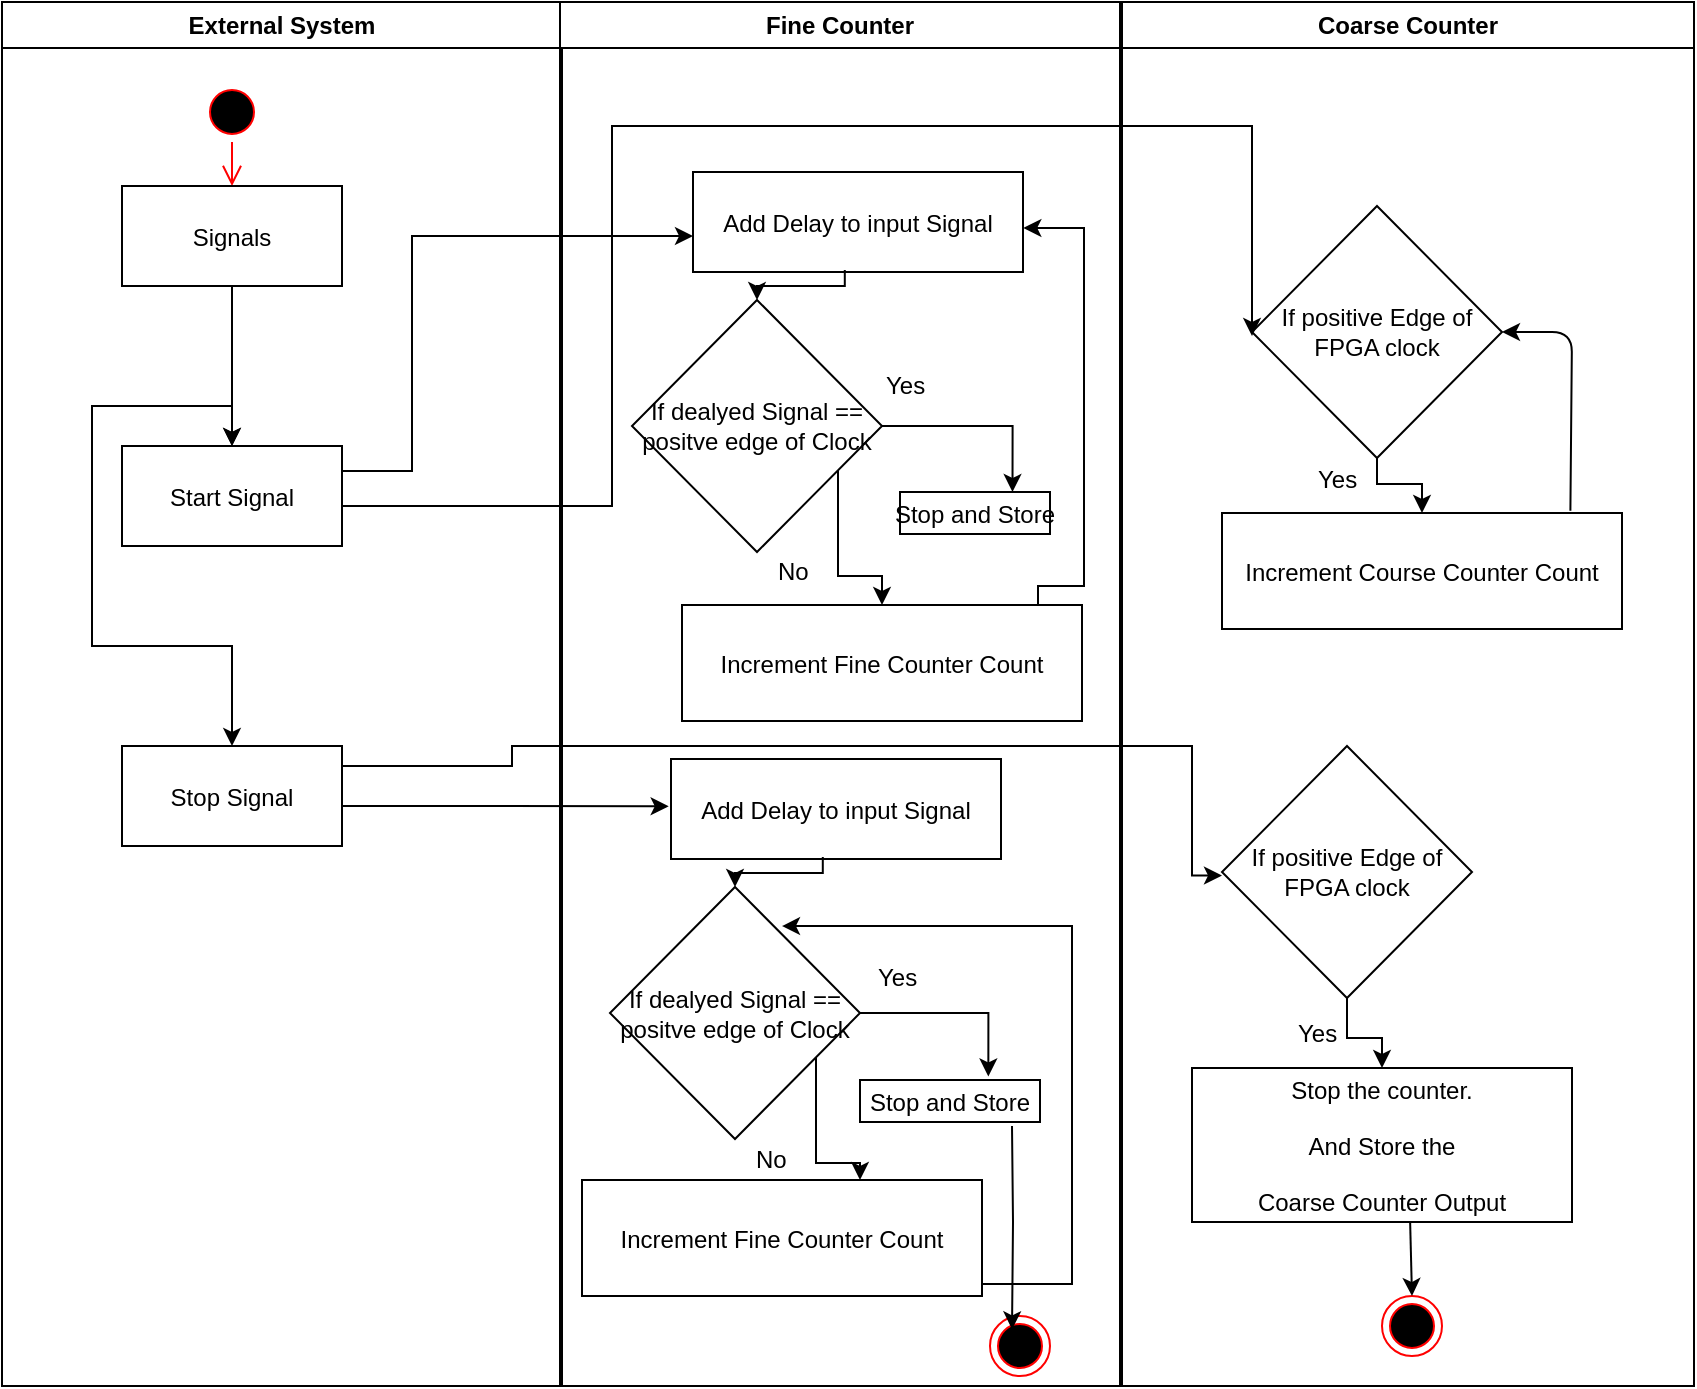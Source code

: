 <mxfile pages="1" version="11.2.8" type="device"><diagram name="Page-1" id="e7e014a7-5840-1c2e-5031-d8a46d1fe8dd"><mxGraphModel dx="1423" dy="775" grid="1" gridSize="10" guides="1" tooltips="1" connect="1" arrows="1" fold="1" page="1" pageScale="1" pageWidth="1169" pageHeight="826" background="#ffffff" math="0" shadow="0"><root><mxCell id="0"/><mxCell id="1" parent="0"/><mxCell id="2" value="External System" style="swimlane;whiteSpace=wrap" parent="1" vertex="1"><mxGeometry x="165" y="128" width="280" height="692" as="geometry"/></mxCell><mxCell id="5" value="" style="ellipse;shape=startState;fillColor=#000000;strokeColor=#ff0000;" parent="2" vertex="1"><mxGeometry x="100" y="40" width="30" height="30" as="geometry"/></mxCell><mxCell id="6" value="" style="edgeStyle=elbowEdgeStyle;elbow=horizontal;verticalAlign=bottom;endArrow=open;endSize=8;strokeColor=#FF0000;endFill=1;rounded=0" parent="2" source="5" target="7" edge="1"><mxGeometry x="100" y="40" as="geometry"><mxPoint x="115" y="110" as="targetPoint"/></mxGeometry></mxCell><mxCell id="t6IPuecDPAOcF7yaB98h-8" value="" style="edgeStyle=orthogonalEdgeStyle;rounded=0;orthogonalLoop=1;jettySize=auto;html=1;" edge="1" parent="2" source="7" target="t6IPuecDPAOcF7yaB98h-7"><mxGeometry relative="1" as="geometry"/></mxCell><mxCell id="t6IPuecDPAOcF7yaB98h-14" value="" style="edgeStyle=none;rounded=0;orthogonalLoop=1;jettySize=auto;html=1;" edge="1" parent="2" source="7" target="t6IPuecDPAOcF7yaB98h-7"><mxGeometry relative="1" as="geometry"/></mxCell><mxCell id="7" value="Signals" style="" parent="2" vertex="1"><mxGeometry x="60" y="92" width="110" height="50" as="geometry"/></mxCell><mxCell id="t6IPuecDPAOcF7yaB98h-7" value="Start Signal" style="" vertex="1" parent="2"><mxGeometry x="60" y="222" width="110" height="50" as="geometry"/></mxCell><mxCell id="bifWAabDDlWjq1KXRImq-51" value="Stop Signal" style="" parent="2" vertex="1"><mxGeometry x="60" y="372" width="110" height="50" as="geometry"/></mxCell><mxCell id="t6IPuecDPAOcF7yaB98h-18" value="" style="edgeStyle=orthogonalEdgeStyle;rounded=0;orthogonalLoop=1;jettySize=auto;html=1;entryX=0.5;entryY=0;entryDx=0;entryDy=0;" edge="1" parent="2" source="7" target="bifWAabDDlWjq1KXRImq-51"><mxGeometry relative="1" as="geometry"><mxPoint x="60" y="397" as="targetPoint"/><Array as="points"><mxPoint x="115" y="202"/><mxPoint x="45" y="202"/><mxPoint x="45" y="322"/><mxPoint x="115" y="322"/></Array></mxGeometry></mxCell><mxCell id="3" value="Fine Counter" style="swimlane;whiteSpace=wrap" parent="1" vertex="1"><mxGeometry x="444" y="128" width="280" height="692" as="geometry"/></mxCell><mxCell id="bifWAabDDlWjq1KXRImq-43" value="Add Delay to input Signal" style="" parent="3" vertex="1"><mxGeometry x="66.5" y="85" width="165" height="50" as="geometry"/></mxCell><mxCell id="t6IPuecDPAOcF7yaB98h-13" style="edgeStyle=none;rounded=0;orthogonalLoop=1;jettySize=auto;html=1;exitX=0;exitY=0.25;exitDx=0;exitDy=0;" edge="1" parent="3" source="bifWAabDDlWjq1KXRImq-43" target="bifWAabDDlWjq1KXRImq-43"><mxGeometry relative="1" as="geometry"/></mxCell><mxCell id="t6IPuecDPAOcF7yaB98h-36" value="Increment Fine Counter Count" style="" vertex="1" parent="3"><mxGeometry x="61" y="301.5" width="200" height="58" as="geometry"/></mxCell><mxCell id="t6IPuecDPAOcF7yaB98h-37" value="" style="edgeStyle=orthogonalEdgeStyle;rounded=0;orthogonalLoop=1;jettySize=auto;html=1;" edge="1" parent="3" source="t6IPuecDPAOcF7yaB98h-38" target="t6IPuecDPAOcF7yaB98h-36"><mxGeometry relative="1" as="geometry"><Array as="points"><mxPoint x="139" y="287"/><mxPoint x="161" y="287"/></Array></mxGeometry></mxCell><mxCell id="t6IPuecDPAOcF7yaB98h-38" value="If dealyed Signal == positve edge of Clock" style="rhombus;whiteSpace=wrap;html=1;" vertex="1" parent="3"><mxGeometry x="36" y="149" width="125" height="126" as="geometry"/></mxCell><mxCell id="t6IPuecDPAOcF7yaB98h-40" value="No" style="text;html=1;resizable=0;points=[];autosize=1;align=left;verticalAlign=top;spacingTop=-4;" vertex="1" parent="3"><mxGeometry x="107" y="275" width="30" height="20" as="geometry"/></mxCell><mxCell id="t6IPuecDPAOcF7yaB98h-41" value="" style="edgeStyle=orthogonalEdgeStyle;rounded=0;orthogonalLoop=1;jettySize=auto;html=1;exitX=0.46;exitY=0.98;exitDx=0;exitDy=0;exitPerimeter=0;entryX=0.5;entryY=0;entryDx=0;entryDy=0;" edge="1" parent="3" source="bifWAabDDlWjq1KXRImq-43" target="t6IPuecDPAOcF7yaB98h-38"><mxGeometry relative="1" as="geometry"><mxPoint x="158.5" y="432" as="sourcePoint"/><mxPoint x="158.5" y="487" as="targetPoint"/><Array as="points"><mxPoint x="142" y="142"/><mxPoint x="99" y="142"/></Array></mxGeometry></mxCell><mxCell id="t6IPuecDPAOcF7yaB98h-43" value="Stop and Store" style="" vertex="1" parent="3"><mxGeometry x="170" y="245" width="75" height="21" as="geometry"/></mxCell><mxCell id="t6IPuecDPAOcF7yaB98h-44" value="Yes" style="text;html=1;resizable=0;points=[];autosize=1;align=left;verticalAlign=top;spacingTop=-4;" vertex="1" parent="3"><mxGeometry x="161" y="182" width="40" height="20" as="geometry"/></mxCell><mxCell id="t6IPuecDPAOcF7yaB98h-42" value="" style="edgeStyle=orthogonalEdgeStyle;rounded=0;orthogonalLoop=1;jettySize=auto;html=1;exitX=1;exitY=0.5;exitDx=0;exitDy=0;entryX=0.75;entryY=0;entryDx=0;entryDy=0;" edge="1" parent="3" source="t6IPuecDPAOcF7yaB98h-38" target="t6IPuecDPAOcF7yaB98h-43"><mxGeometry relative="1" as="geometry"><Array as="points"><mxPoint x="226" y="212"/></Array><mxPoint x="206" y="222" as="sourcePoint"/><mxPoint x="226" y="252" as="targetPoint"/></mxGeometry></mxCell><mxCell id="t6IPuecDPAOcF7yaB98h-45" value="Add Delay to input Signal" style="" vertex="1" parent="3"><mxGeometry x="55.5" y="378.5" width="165" height="50" as="geometry"/></mxCell><mxCell id="t6IPuecDPAOcF7yaB98h-46" style="edgeStyle=none;rounded=0;orthogonalLoop=1;jettySize=auto;html=1;exitX=0;exitY=0.25;exitDx=0;exitDy=0;" edge="1" parent="3" source="t6IPuecDPAOcF7yaB98h-45" target="t6IPuecDPAOcF7yaB98h-45"><mxGeometry relative="1" as="geometry"/></mxCell><mxCell id="t6IPuecDPAOcF7yaB98h-47" value="Increment Fine Counter Count" style="" vertex="1" parent="3"><mxGeometry x="11" y="589" width="200" height="58" as="geometry"/></mxCell><mxCell id="t6IPuecDPAOcF7yaB98h-48" value="" style="edgeStyle=orthogonalEdgeStyle;rounded=0;orthogonalLoop=1;jettySize=auto;html=1;" edge="1" parent="3" source="t6IPuecDPAOcF7yaB98h-49" target="t6IPuecDPAOcF7yaB98h-47"><mxGeometry relative="1" as="geometry"><Array as="points"><mxPoint x="128" y="580.5"/><mxPoint x="150" y="580.5"/></Array></mxGeometry></mxCell><mxCell id="t6IPuecDPAOcF7yaB98h-49" value="If dealyed Signal == positve edge of Clock" style="rhombus;whiteSpace=wrap;html=1;" vertex="1" parent="3"><mxGeometry x="25" y="442.5" width="125" height="126" as="geometry"/></mxCell><mxCell id="t6IPuecDPAOcF7yaB98h-51" value="No" style="text;html=1;resizable=0;points=[];autosize=1;align=left;verticalAlign=top;spacingTop=-4;" vertex="1" parent="3"><mxGeometry x="96" y="568.5" width="30" height="20" as="geometry"/></mxCell><mxCell id="t6IPuecDPAOcF7yaB98h-52" value="" style="edgeStyle=orthogonalEdgeStyle;rounded=0;orthogonalLoop=1;jettySize=auto;html=1;exitX=0.46;exitY=0.98;exitDx=0;exitDy=0;exitPerimeter=0;entryX=0.5;entryY=0;entryDx=0;entryDy=0;" edge="1" parent="3" source="t6IPuecDPAOcF7yaB98h-45" target="t6IPuecDPAOcF7yaB98h-49"><mxGeometry relative="1" as="geometry"><mxPoint x="-296.5" y="597.5" as="sourcePoint"/><mxPoint x="-296.5" y="652.5" as="targetPoint"/><Array as="points"><mxPoint x="131" y="435.5"/><mxPoint x="88" y="435.5"/></Array></mxGeometry></mxCell><mxCell id="t6IPuecDPAOcF7yaB98h-53" value="Stop and Store" style="" vertex="1" parent="3"><mxGeometry x="150" y="539" width="90" height="21" as="geometry"/></mxCell><mxCell id="t6IPuecDPAOcF7yaB98h-54" value="Yes" style="text;html=1;resizable=0;points=[];autosize=1;align=left;verticalAlign=top;spacingTop=-4;" vertex="1" parent="3"><mxGeometry x="156.5" y="478" width="40" height="20" as="geometry"/></mxCell><mxCell id="t6IPuecDPAOcF7yaB98h-55" value="" style="edgeStyle=orthogonalEdgeStyle;rounded=0;orthogonalLoop=1;jettySize=auto;html=1;exitX=1;exitY=0.5;exitDx=0;exitDy=0;entryX=0.713;entryY=-0.085;entryDx=0;entryDy=0;entryPerimeter=0;" edge="1" parent="3" source="t6IPuecDPAOcF7yaB98h-49" target="t6IPuecDPAOcF7yaB98h-53"><mxGeometry relative="1" as="geometry"><Array as="points"><mxPoint x="214" y="505"/></Array><mxPoint x="-249" y="387.5" as="sourcePoint"/><mxPoint x="217" y="532" as="targetPoint"/></mxGeometry></mxCell><mxCell id="t6IPuecDPAOcF7yaB98h-56" value="" style="edgeStyle=orthogonalEdgeStyle;rounded=0;orthogonalLoop=1;jettySize=auto;html=1;exitX=1;exitY=0.5;exitDx=0;exitDy=0;entryX=0.688;entryY=0.155;entryDx=0;entryDy=0;entryPerimeter=0;" edge="1" parent="3" source="t6IPuecDPAOcF7yaB98h-47" target="t6IPuecDPAOcF7yaB98h-49"><mxGeometry relative="1" as="geometry"><Array as="points"><mxPoint x="211" y="641"/><mxPoint x="256" y="641"/><mxPoint x="256" y="462"/></Array><mxPoint x="234.167" y="587.508" as="sourcePoint"/><mxPoint x="256" y="492" as="targetPoint"/></mxGeometry></mxCell><mxCell id="t6IPuecDPAOcF7yaB98h-57" value="" style="ellipse;html=1;shape=endState;fillColor=#000000;strokeColor=#ff0000;direction=south;" vertex="1" parent="3"><mxGeometry x="215" y="657" width="30" height="30" as="geometry"/></mxCell><mxCell id="t6IPuecDPAOcF7yaB98h-58" value="" style="edgeStyle=orthogonalEdgeStyle;rounded=0;orthogonalLoop=1;jettySize=auto;html=1;entryX=0.222;entryY=0.633;entryDx=0;entryDy=0;entryPerimeter=0;" edge="1" parent="3" target="t6IPuecDPAOcF7yaB98h-57"><mxGeometry relative="1" as="geometry"><Array as="points"/><mxPoint x="226" y="562" as="sourcePoint"/><mxPoint x="220.529" y="633.265" as="targetPoint"/></mxGeometry></mxCell><mxCell id="t6IPuecDPAOcF7yaB98h-61" value="" style="edgeStyle=orthogonalEdgeStyle;rounded=0;orthogonalLoop=1;jettySize=auto;html=1;entryX=1.001;entryY=0.559;entryDx=0;entryDy=0;entryPerimeter=0;" edge="1" parent="3" target="bifWAabDDlWjq1KXRImq-43"><mxGeometry relative="1" as="geometry"><Array as="points"><mxPoint x="239" y="302"/><mxPoint x="239" y="292"/><mxPoint x="262" y="292"/><mxPoint x="262" y="113"/></Array><mxPoint x="239" y="302" as="sourcePoint"/><mxPoint x="266" y="122" as="targetPoint"/></mxGeometry></mxCell><mxCell id="4" value="Coarse Counter" style="swimlane;whiteSpace=wrap" parent="1" vertex="1"><mxGeometry x="725" y="128" width="286" height="692" as="geometry"/></mxCell><mxCell id="bifWAabDDlWjq1KXRImq-45" value="Increment Course Counter Count" style="" parent="4" vertex="1"><mxGeometry x="50" y="255.5" width="200" height="58" as="geometry"/></mxCell><mxCell id="bifWAabDDlWjq1KXRImq-58" value="Stop the counter. &#xA;&#xA;And Store the &#xA;&#xA;Coarse Counter Output " style="" parent="4" vertex="1"><mxGeometry x="35" y="533" width="190" height="77" as="geometry"/></mxCell><mxCell id="t6IPuecDPAOcF7yaB98h-21" value="" style="edgeStyle=orthogonalEdgeStyle;rounded=0;orthogonalLoop=1;jettySize=auto;html=1;" edge="1" parent="4" source="t6IPuecDPAOcF7yaB98h-19" target="bifWAabDDlWjq1KXRImq-45"><mxGeometry relative="1" as="geometry"><Array as="points"><mxPoint x="128" y="241"/><mxPoint x="150" y="241"/></Array></mxGeometry></mxCell><mxCell id="t6IPuecDPAOcF7yaB98h-19" value="If positive Edge of FPGA clock" style="rhombus;whiteSpace=wrap;html=1;" vertex="1" parent="4"><mxGeometry x="65" y="102" width="125" height="126" as="geometry"/></mxCell><mxCell id="t6IPuecDPAOcF7yaB98h-23" value="" style="endArrow=classic;html=1;exitX=0.871;exitY=-0.019;exitDx=0;exitDy=0;exitPerimeter=0;entryX=1;entryY=0.5;entryDx=0;entryDy=0;" edge="1" parent="4" source="bifWAabDDlWjq1KXRImq-45" target="t6IPuecDPAOcF7yaB98h-19"><mxGeometry width="50" height="50" relative="1" as="geometry"><mxPoint x="-565" y="862" as="sourcePoint"/><mxPoint x="-515" y="812" as="targetPoint"/><Array as="points"><mxPoint x="225" y="165"/></Array></mxGeometry></mxCell><mxCell id="t6IPuecDPAOcF7yaB98h-26" value="" style="edgeStyle=orthogonalEdgeStyle;rounded=0;orthogonalLoop=1;jettySize=auto;html=1;" edge="1" parent="4" source="t6IPuecDPAOcF7yaB98h-24" target="bifWAabDDlWjq1KXRImq-58"><mxGeometry relative="1" as="geometry"/></mxCell><mxCell id="t6IPuecDPAOcF7yaB98h-24" value="If positive Edge of FPGA clock" style="rhombus;whiteSpace=wrap;html=1;" vertex="1" parent="4"><mxGeometry x="50" y="372" width="125" height="126" as="geometry"/></mxCell><mxCell id="t6IPuecDPAOcF7yaB98h-28" value="" style="ellipse;html=1;shape=endState;fillColor=#000000;strokeColor=#ff0000;direction=south;" vertex="1" parent="4"><mxGeometry x="130" y="647" width="30" height="30" as="geometry"/></mxCell><mxCell id="t6IPuecDPAOcF7yaB98h-29" value="" style="endArrow=classic;html=1;entryX=0;entryY=0.5;entryDx=0;entryDy=0;exitX=0.574;exitY=0.996;exitDx=0;exitDy=0;exitPerimeter=0;" edge="1" parent="4" source="bifWAabDDlWjq1KXRImq-58" target="t6IPuecDPAOcF7yaB98h-28"><mxGeometry width="50" height="50" relative="1" as="geometry"><mxPoint x="-555" y="762" as="sourcePoint"/><mxPoint x="-505" y="712" as="targetPoint"/></mxGeometry></mxCell><mxCell id="bifWAabDDlWjq1KXRImq-44" value="" style="edgeStyle=orthogonalEdgeStyle;rounded=0;orthogonalLoop=1;jettySize=auto;html=1;exitX=1;exitY=0.25;exitDx=0;exitDy=0;" parent="1" source="t6IPuecDPAOcF7yaB98h-7" target="bifWAabDDlWjq1KXRImq-43" edge="1"><mxGeometry relative="1" as="geometry"><Array as="points"><mxPoint x="370" y="362"/><mxPoint x="370" y="245"/></Array></mxGeometry></mxCell><mxCell id="bifWAabDDlWjq1KXRImq-46" value="" style="edgeStyle=orthogonalEdgeStyle;rounded=0;orthogonalLoop=1;jettySize=auto;html=1;exitX=1;exitY=0.75;exitDx=0;exitDy=0;" parent="1" source="t6IPuecDPAOcF7yaB98h-7" edge="1"><mxGeometry relative="1" as="geometry"><Array as="points"><mxPoint x="335" y="380"/><mxPoint x="470" y="380"/><mxPoint x="470" y="190"/><mxPoint x="790" y="190"/></Array><mxPoint x="420" y="263" as="sourcePoint"/><mxPoint x="790" y="295" as="targetPoint"/></mxGeometry></mxCell><mxCell id="bifWAabDDlWjq1KXRImq-54" value="" style="edgeStyle=orthogonalEdgeStyle;rounded=0;orthogonalLoop=1;jettySize=auto;html=1;entryX=-0.007;entryY=0.473;entryDx=0;entryDy=0;entryPerimeter=0;" parent="1" source="bifWAabDDlWjq1KXRImq-51" target="t6IPuecDPAOcF7yaB98h-45" edge="1"><mxGeometry relative="1" as="geometry"><mxPoint x="490" y="532" as="targetPoint"/><Array as="points"><mxPoint x="390" y="530"/><mxPoint x="390" y="530"/></Array></mxGeometry></mxCell><mxCell id="bifWAabDDlWjq1KXRImq-57" value="" style="edgeStyle=orthogonalEdgeStyle;rounded=0;orthogonalLoop=1;jettySize=auto;html=1;" parent="1" source="bifWAabDDlWjq1KXRImq-51" edge="1"><mxGeometry relative="1" as="geometry"><Array as="points"><mxPoint x="420" y="510"/><mxPoint x="420" y="500"/><mxPoint x="760" y="500"/><mxPoint x="760" y="565"/></Array><mxPoint x="775" y="564.765" as="targetPoint"/></mxGeometry></mxCell><mxCell id="t6IPuecDPAOcF7yaB98h-31" value="Yes" style="text;html=1;resizable=0;points=[];autosize=1;align=left;verticalAlign=top;spacingTop=-4;" vertex="1" parent="1"><mxGeometry x="821" y="357" width="40" height="20" as="geometry"/></mxCell><mxCell id="t6IPuecDPAOcF7yaB98h-32" value="&lt;div&gt;Yes&lt;/div&gt;" style="text;html=1;resizable=0;points=[];autosize=1;align=left;verticalAlign=top;spacingTop=-4;" vertex="1" parent="1"><mxGeometry x="811" y="633.5" width="40" height="20" as="geometry"/></mxCell></root></mxGraphModel></diagram></mxfile>
